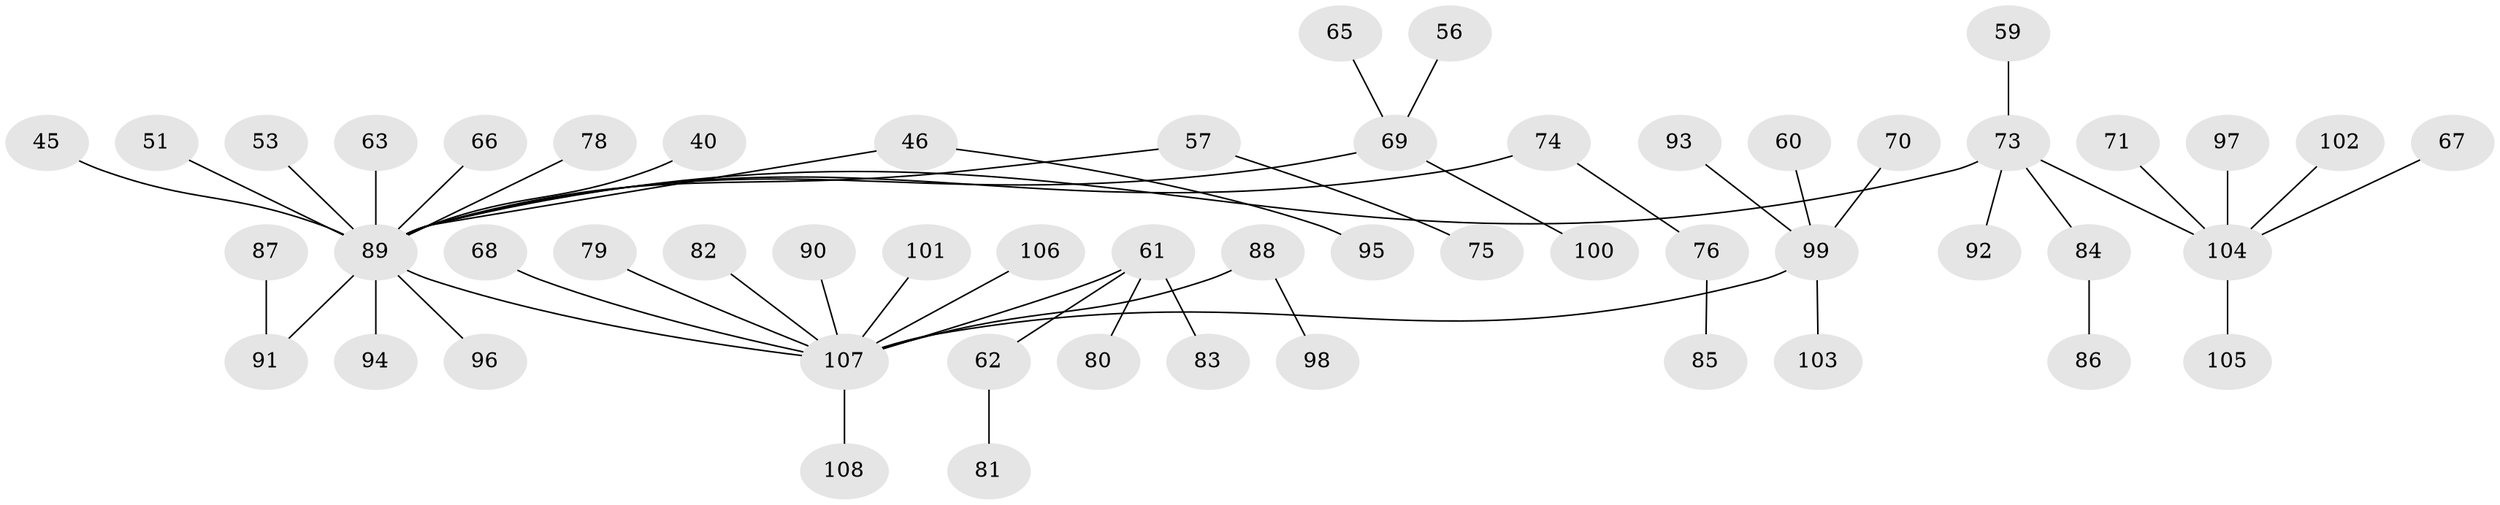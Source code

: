 // original degree distribution, {2: 0.21296296296296297, 6: 0.027777777777777776, 4: 0.07407407407407407, 3: 0.1388888888888889, 5: 0.018518518518518517, 7: 0.009259259259259259, 1: 0.5185185185185185}
// Generated by graph-tools (version 1.1) at 2025/54/03/09/25 04:54:00]
// undirected, 54 vertices, 53 edges
graph export_dot {
graph [start="1"]
  node [color=gray90,style=filled];
  40;
  45;
  46;
  51;
  53;
  56;
  57;
  59;
  60;
  61;
  62;
  63;
  65;
  66;
  67;
  68;
  69 [super="+7+15+19"];
  70;
  71;
  73 [super="+23+37"];
  74;
  75;
  76;
  78;
  79;
  80;
  81;
  82;
  83;
  84;
  85;
  86;
  87;
  88;
  89 [super="+16+38+41+34+36"];
  90;
  91 [super="+32"];
  92;
  93;
  94;
  95;
  96;
  97;
  98;
  99 [super="+20+24+48"];
  100;
  101;
  102;
  103;
  104 [super="+54+77"];
  105;
  106;
  107 [super="+49+39+64+72+58"];
  108;
  40 -- 89;
  45 -- 89;
  46 -- 95;
  46 -- 89;
  51 -- 89;
  53 -- 89;
  56 -- 69;
  57 -- 75;
  57 -- 89;
  59 -- 73;
  60 -- 99;
  61 -- 62;
  61 -- 80;
  61 -- 83;
  61 -- 107;
  62 -- 81;
  63 -- 89;
  65 -- 69;
  66 -- 89;
  67 -- 104;
  68 -- 107;
  69 -- 100;
  69 -- 89;
  70 -- 99;
  71 -- 104;
  73 -- 84;
  73 -- 92;
  73 -- 89;
  73 -- 104;
  74 -- 76;
  74 -- 89;
  76 -- 85;
  78 -- 89;
  79 -- 107;
  82 -- 107;
  84 -- 86;
  87 -- 91;
  88 -- 98;
  88 -- 107;
  89 -- 96;
  89 -- 94;
  89 -- 91;
  89 -- 107;
  90 -- 107;
  93 -- 99;
  97 -- 104;
  99 -- 103;
  99 -- 107;
  101 -- 107;
  102 -- 104;
  104 -- 105;
  106 -- 107;
  107 -- 108;
}
